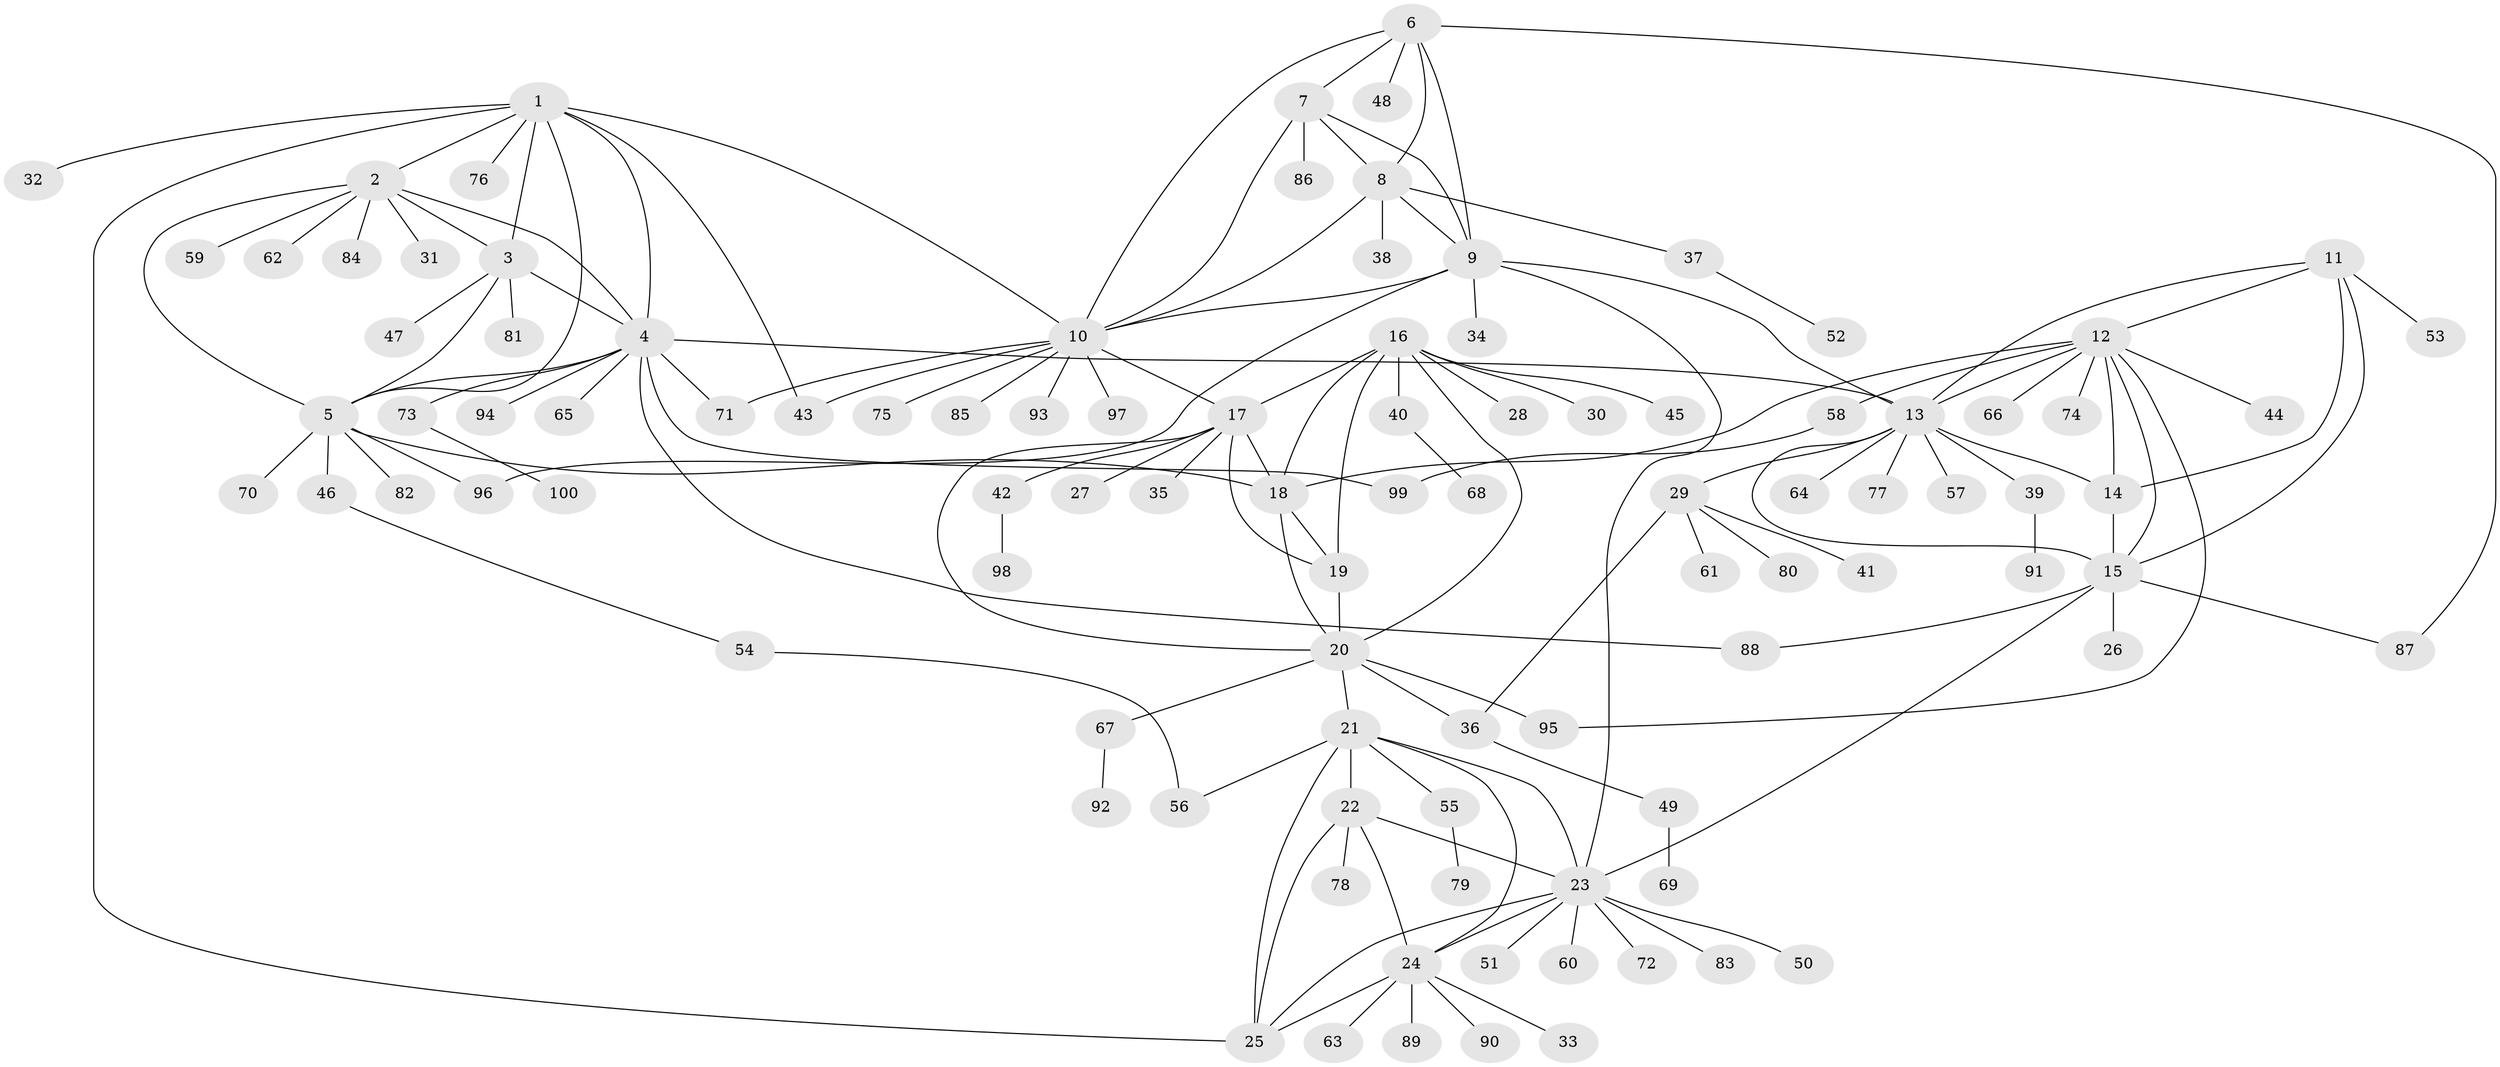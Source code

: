 // coarse degree distribution, {16: 0.012658227848101266, 14: 0.012658227848101266, 4: 0.0379746835443038, 7: 0.012658227848101266, 5: 0.012658227848101266, 6: 0.08860759493670886, 3: 0.02531645569620253, 15: 0.012658227848101266, 8: 0.012658227848101266, 11: 0.012658227848101266, 1: 0.6329113924050633, 2: 0.12658227848101267}
// Generated by graph-tools (version 1.1) at 2025/24/03/03/25 07:24:12]
// undirected, 100 vertices, 144 edges
graph export_dot {
graph [start="1"]
  node [color=gray90,style=filled];
  1;
  2;
  3;
  4;
  5;
  6;
  7;
  8;
  9;
  10;
  11;
  12;
  13;
  14;
  15;
  16;
  17;
  18;
  19;
  20;
  21;
  22;
  23;
  24;
  25;
  26;
  27;
  28;
  29;
  30;
  31;
  32;
  33;
  34;
  35;
  36;
  37;
  38;
  39;
  40;
  41;
  42;
  43;
  44;
  45;
  46;
  47;
  48;
  49;
  50;
  51;
  52;
  53;
  54;
  55;
  56;
  57;
  58;
  59;
  60;
  61;
  62;
  63;
  64;
  65;
  66;
  67;
  68;
  69;
  70;
  71;
  72;
  73;
  74;
  75;
  76;
  77;
  78;
  79;
  80;
  81;
  82;
  83;
  84;
  85;
  86;
  87;
  88;
  89;
  90;
  91;
  92;
  93;
  94;
  95;
  96;
  97;
  98;
  99;
  100;
  1 -- 2;
  1 -- 3;
  1 -- 4;
  1 -- 5;
  1 -- 10;
  1 -- 25;
  1 -- 32;
  1 -- 43;
  1 -- 76;
  2 -- 3;
  2 -- 4;
  2 -- 5;
  2 -- 31;
  2 -- 59;
  2 -- 62;
  2 -- 84;
  3 -- 4;
  3 -- 5;
  3 -- 47;
  3 -- 81;
  4 -- 5;
  4 -- 13;
  4 -- 65;
  4 -- 71;
  4 -- 73;
  4 -- 88;
  4 -- 94;
  4 -- 99;
  5 -- 18;
  5 -- 46;
  5 -- 70;
  5 -- 82;
  5 -- 96;
  6 -- 7;
  6 -- 8;
  6 -- 9;
  6 -- 10;
  6 -- 48;
  6 -- 87;
  7 -- 8;
  7 -- 9;
  7 -- 10;
  7 -- 86;
  8 -- 9;
  8 -- 10;
  8 -- 37;
  8 -- 38;
  9 -- 10;
  9 -- 13;
  9 -- 23;
  9 -- 34;
  9 -- 96;
  10 -- 17;
  10 -- 43;
  10 -- 71;
  10 -- 75;
  10 -- 85;
  10 -- 93;
  10 -- 97;
  11 -- 12;
  11 -- 13;
  11 -- 14;
  11 -- 15;
  11 -- 53;
  12 -- 13;
  12 -- 14;
  12 -- 15;
  12 -- 18;
  12 -- 44;
  12 -- 58;
  12 -- 66;
  12 -- 74;
  12 -- 95;
  13 -- 14;
  13 -- 15;
  13 -- 29;
  13 -- 39;
  13 -- 57;
  13 -- 64;
  13 -- 77;
  14 -- 15;
  15 -- 23;
  15 -- 26;
  15 -- 87;
  15 -- 88;
  16 -- 17;
  16 -- 18;
  16 -- 19;
  16 -- 20;
  16 -- 28;
  16 -- 30;
  16 -- 40;
  16 -- 45;
  17 -- 18;
  17 -- 19;
  17 -- 20;
  17 -- 27;
  17 -- 35;
  17 -- 42;
  18 -- 19;
  18 -- 20;
  19 -- 20;
  20 -- 21;
  20 -- 36;
  20 -- 67;
  20 -- 95;
  21 -- 22;
  21 -- 23;
  21 -- 24;
  21 -- 25;
  21 -- 55;
  21 -- 56;
  22 -- 23;
  22 -- 24;
  22 -- 25;
  22 -- 78;
  23 -- 24;
  23 -- 25;
  23 -- 50;
  23 -- 51;
  23 -- 60;
  23 -- 72;
  23 -- 83;
  24 -- 25;
  24 -- 33;
  24 -- 63;
  24 -- 89;
  24 -- 90;
  29 -- 36;
  29 -- 41;
  29 -- 61;
  29 -- 80;
  36 -- 49;
  37 -- 52;
  39 -- 91;
  40 -- 68;
  42 -- 98;
  46 -- 54;
  49 -- 69;
  54 -- 56;
  55 -- 79;
  58 -- 99;
  67 -- 92;
  73 -- 100;
}
